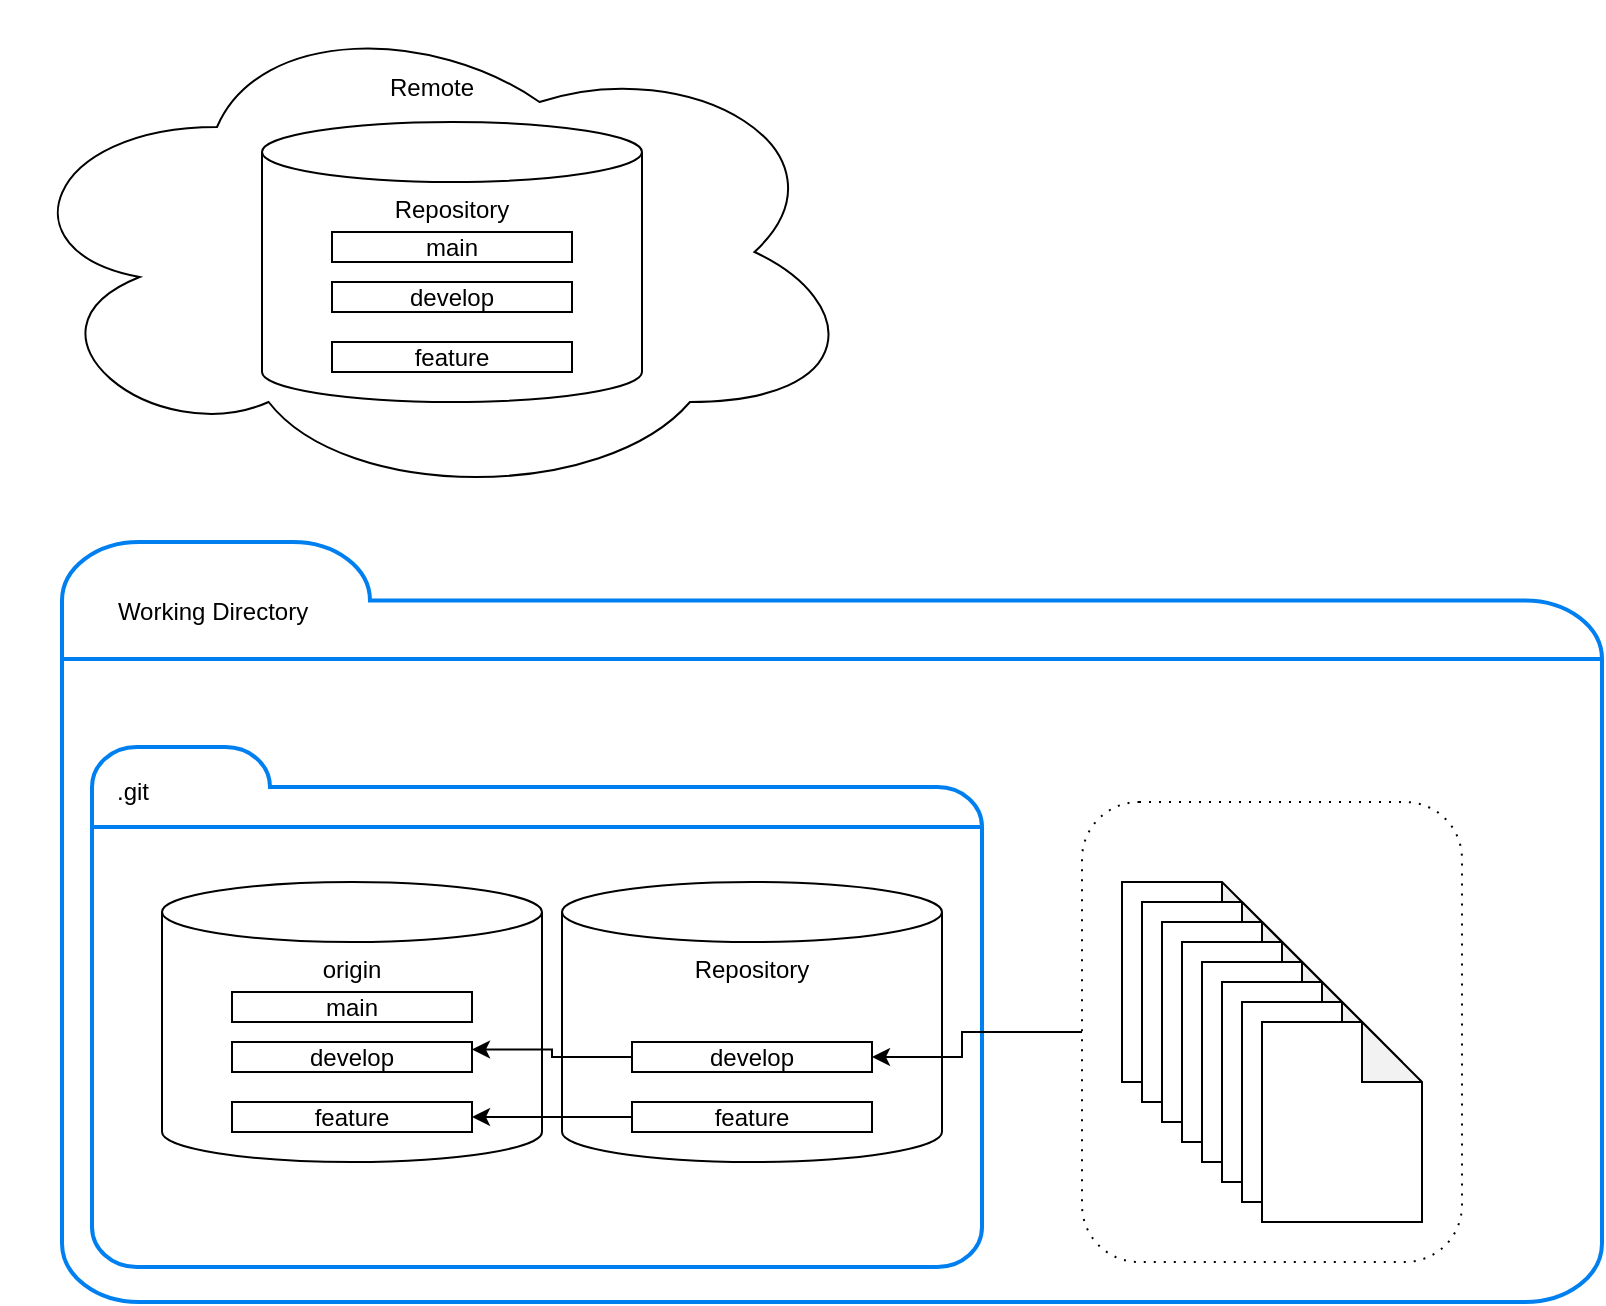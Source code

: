 <mxfile version="20.7.4" type="github"><diagram id="-rjZklO0XZj5q2e0UOdc" name="Page-1"><mxGraphModel dx="1185" dy="642" grid="1" gridSize="10" guides="1" tooltips="1" connect="1" arrows="1" fold="1" page="1" pageScale="1" pageWidth="850" pageHeight="1100" math="0" shadow="0"><root><mxCell id="0"/><mxCell id="1" parent="0"/><mxCell id="Qs_n6rx8g_Lxyi1Xr_ms-37" value="" style="group" vertex="1" connectable="0" parent="1"><mxGeometry x="40" y="280" width="770" height="380" as="geometry"/></mxCell><mxCell id="Qs_n6rx8g_Lxyi1Xr_ms-8" value="" style="html=1;verticalLabelPosition=bottom;align=center;labelBackgroundColor=#ffffff;verticalAlign=top;strokeWidth=2;strokeColor=#0080F0;shadow=0;dashed=0;shape=mxgraph.ios7.icons.folder;" vertex="1" parent="Qs_n6rx8g_Lxyi1Xr_ms-37"><mxGeometry width="770" height="380" as="geometry"/></mxCell><mxCell id="Qs_n6rx8g_Lxyi1Xr_ms-9" value="Working Directory" style="text;html=1;align=center;verticalAlign=middle;resizable=0;points=[];autosize=1;strokeColor=none;fillColor=none;" vertex="1" parent="Qs_n6rx8g_Lxyi1Xr_ms-37"><mxGeometry x="15" y="20" width="120" height="30" as="geometry"/></mxCell><mxCell id="Qs_n6rx8g_Lxyi1Xr_ms-38" value="" style="rounded=1;whiteSpace=wrap;html=1;dashed=1;dashPattern=1 4;" vertex="1" parent="Qs_n6rx8g_Lxyi1Xr_ms-37"><mxGeometry x="510" y="130" width="190" height="230" as="geometry"/></mxCell><mxCell id="Qs_n6rx8g_Lxyi1Xr_ms-30" value="" style="group" vertex="1" connectable="0" parent="Qs_n6rx8g_Lxyi1Xr_ms-37"><mxGeometry x="530" y="170" width="150" height="170" as="geometry"/></mxCell><mxCell id="Qs_n6rx8g_Lxyi1Xr_ms-22" value="" style="shape=note;whiteSpace=wrap;html=1;backgroundOutline=1;darkOpacity=0.05;" vertex="1" parent="Qs_n6rx8g_Lxyi1Xr_ms-30"><mxGeometry width="80" height="100" as="geometry"/></mxCell><mxCell id="Qs_n6rx8g_Lxyi1Xr_ms-23" value="" style="shape=note;whiteSpace=wrap;html=1;backgroundOutline=1;darkOpacity=0.05;" vertex="1" parent="Qs_n6rx8g_Lxyi1Xr_ms-30"><mxGeometry x="10" y="10" width="80" height="100" as="geometry"/></mxCell><mxCell id="Qs_n6rx8g_Lxyi1Xr_ms-24" value="" style="shape=note;whiteSpace=wrap;html=1;backgroundOutline=1;darkOpacity=0.05;" vertex="1" parent="Qs_n6rx8g_Lxyi1Xr_ms-30"><mxGeometry x="20" y="20" width="80" height="100" as="geometry"/></mxCell><mxCell id="Qs_n6rx8g_Lxyi1Xr_ms-25" value="" style="shape=note;whiteSpace=wrap;html=1;backgroundOutline=1;darkOpacity=0.05;" vertex="1" parent="Qs_n6rx8g_Lxyi1Xr_ms-30"><mxGeometry x="30" y="30" width="80" height="100" as="geometry"/></mxCell><mxCell id="Qs_n6rx8g_Lxyi1Xr_ms-26" value="" style="shape=note;whiteSpace=wrap;html=1;backgroundOutline=1;darkOpacity=0.05;" vertex="1" parent="Qs_n6rx8g_Lxyi1Xr_ms-30"><mxGeometry x="40" y="40" width="80" height="100" as="geometry"/></mxCell><mxCell id="Qs_n6rx8g_Lxyi1Xr_ms-27" value="" style="shape=note;whiteSpace=wrap;html=1;backgroundOutline=1;darkOpacity=0.05;" vertex="1" parent="Qs_n6rx8g_Lxyi1Xr_ms-30"><mxGeometry x="50" y="50" width="80" height="100" as="geometry"/></mxCell><mxCell id="Qs_n6rx8g_Lxyi1Xr_ms-28" value="" style="shape=note;whiteSpace=wrap;html=1;backgroundOutline=1;darkOpacity=0.05;" vertex="1" parent="Qs_n6rx8g_Lxyi1Xr_ms-30"><mxGeometry x="60" y="60" width="80" height="100" as="geometry"/></mxCell><mxCell id="Qs_n6rx8g_Lxyi1Xr_ms-29" value="" style="shape=note;whiteSpace=wrap;html=1;backgroundOutline=1;darkOpacity=0.05;" vertex="1" parent="Qs_n6rx8g_Lxyi1Xr_ms-30"><mxGeometry x="70" y="70" width="80" height="100" as="geometry"/></mxCell><mxCell id="Qs_n6rx8g_Lxyi1Xr_ms-36" value="" style="group" vertex="1" connectable="0" parent="1"><mxGeometry x="55" y="382.5" width="445" height="260" as="geometry"/></mxCell><mxCell id="Qs_n6rx8g_Lxyi1Xr_ms-10" value="" style="html=1;verticalLabelPosition=bottom;align=center;labelBackgroundColor=#ffffff;verticalAlign=top;strokeWidth=2;strokeColor=#0080F0;shadow=0;dashed=0;shape=mxgraph.ios7.icons.folder;" vertex="1" parent="Qs_n6rx8g_Lxyi1Xr_ms-36"><mxGeometry width="445" height="260" as="geometry"/></mxCell><mxCell id="Qs_n6rx8g_Lxyi1Xr_ms-11" value=".git" style="text;html=1;align=center;verticalAlign=middle;resizable=0;points=[];autosize=1;strokeColor=none;fillColor=none;" vertex="1" parent="Qs_n6rx8g_Lxyi1Xr_ms-36"><mxGeometry y="7.5" width="40" height="30" as="geometry"/></mxCell><mxCell id="Qs_n6rx8g_Lxyi1Xr_ms-1" value="&lt;br&gt;&lt;br&gt;Remote" style="ellipse;shape=cloud;whiteSpace=wrap;html=1;verticalAlign=top;" vertex="1" parent="1"><mxGeometry x="10" y="10" width="430" height="250" as="geometry"/></mxCell><mxCell id="Qs_n6rx8g_Lxyi1Xr_ms-33" value="" style="group" vertex="1" connectable="0" parent="1"><mxGeometry x="140" y="70" width="190" height="140" as="geometry"/></mxCell><mxCell id="Qs_n6rx8g_Lxyi1Xr_ms-2" value="Repository" style="shape=cylinder3;whiteSpace=wrap;html=1;boundedLbl=1;backgroundOutline=1;size=15;verticalAlign=top;" vertex="1" parent="Qs_n6rx8g_Lxyi1Xr_ms-33"><mxGeometry width="190" height="140" as="geometry"/></mxCell><mxCell id="Qs_n6rx8g_Lxyi1Xr_ms-5" value="main" style="rounded=0;whiteSpace=wrap;html=1;" vertex="1" parent="Qs_n6rx8g_Lxyi1Xr_ms-33"><mxGeometry x="35" y="55" width="120" height="15" as="geometry"/></mxCell><mxCell id="Qs_n6rx8g_Lxyi1Xr_ms-6" value="develop" style="rounded=0;whiteSpace=wrap;html=1;" vertex="1" parent="Qs_n6rx8g_Lxyi1Xr_ms-33"><mxGeometry x="35" y="80" width="120" height="15" as="geometry"/></mxCell><mxCell id="Qs_n6rx8g_Lxyi1Xr_ms-7" value="feature" style="rounded=0;whiteSpace=wrap;html=1;" vertex="1" parent="Qs_n6rx8g_Lxyi1Xr_ms-33"><mxGeometry x="35" y="110" width="120" height="15" as="geometry"/></mxCell><mxCell id="Qs_n6rx8g_Lxyi1Xr_ms-34" value="" style="group" vertex="1" connectable="0" parent="1"><mxGeometry x="90" y="450" width="190" height="140" as="geometry"/></mxCell><mxCell id="Qs_n6rx8g_Lxyi1Xr_ms-12" value="origin" style="shape=cylinder3;whiteSpace=wrap;html=1;boundedLbl=1;backgroundOutline=1;size=15;verticalAlign=top;" vertex="1" parent="Qs_n6rx8g_Lxyi1Xr_ms-34"><mxGeometry width="190" height="140" as="geometry"/></mxCell><mxCell id="Qs_n6rx8g_Lxyi1Xr_ms-13" value="main" style="rounded=0;whiteSpace=wrap;html=1;" vertex="1" parent="Qs_n6rx8g_Lxyi1Xr_ms-34"><mxGeometry x="35" y="55" width="120" height="15" as="geometry"/></mxCell><mxCell id="Qs_n6rx8g_Lxyi1Xr_ms-14" value="develop" style="rounded=0;whiteSpace=wrap;html=1;" vertex="1" parent="Qs_n6rx8g_Lxyi1Xr_ms-34"><mxGeometry x="35" y="80" width="120" height="15" as="geometry"/></mxCell><mxCell id="Qs_n6rx8g_Lxyi1Xr_ms-15" value="feature" style="rounded=0;whiteSpace=wrap;html=1;" vertex="1" parent="Qs_n6rx8g_Lxyi1Xr_ms-34"><mxGeometry x="35" y="110" width="120" height="15" as="geometry"/></mxCell><mxCell id="Qs_n6rx8g_Lxyi1Xr_ms-35" value="" style="group" vertex="1" connectable="0" parent="1"><mxGeometry x="290" y="450" width="190" height="140" as="geometry"/></mxCell><mxCell id="Qs_n6rx8g_Lxyi1Xr_ms-17" value="Repository" style="shape=cylinder3;whiteSpace=wrap;html=1;boundedLbl=1;backgroundOutline=1;size=15;verticalAlign=top;" vertex="1" parent="Qs_n6rx8g_Lxyi1Xr_ms-35"><mxGeometry width="190" height="140" as="geometry"/></mxCell><mxCell id="Qs_n6rx8g_Lxyi1Xr_ms-18" value="develop" style="rounded=0;whiteSpace=wrap;html=1;" vertex="1" parent="Qs_n6rx8g_Lxyi1Xr_ms-35"><mxGeometry x="35" y="80" width="120" height="15" as="geometry"/></mxCell><mxCell id="Qs_n6rx8g_Lxyi1Xr_ms-19" value="feature" style="rounded=0;whiteSpace=wrap;html=1;" vertex="1" parent="Qs_n6rx8g_Lxyi1Xr_ms-35"><mxGeometry x="35" y="110" width="120" height="15" as="geometry"/></mxCell><mxCell id="Qs_n6rx8g_Lxyi1Xr_ms-20" value="" style="edgeStyle=orthogonalEdgeStyle;rounded=0;orthogonalLoop=1;jettySize=auto;html=1;entryX=1;entryY=0.25;entryDx=0;entryDy=0;" edge="1" parent="1" source="Qs_n6rx8g_Lxyi1Xr_ms-18" target="Qs_n6rx8g_Lxyi1Xr_ms-14"><mxGeometry relative="1" as="geometry"/></mxCell><mxCell id="Qs_n6rx8g_Lxyi1Xr_ms-21" value="" style="edgeStyle=orthogonalEdgeStyle;rounded=0;orthogonalLoop=1;jettySize=auto;html=1;" edge="1" parent="1" source="Qs_n6rx8g_Lxyi1Xr_ms-19" target="Qs_n6rx8g_Lxyi1Xr_ms-15"><mxGeometry relative="1" as="geometry"/></mxCell><mxCell id="Qs_n6rx8g_Lxyi1Xr_ms-39" value="" style="edgeStyle=orthogonalEdgeStyle;rounded=0;orthogonalLoop=1;jettySize=auto;html=1;entryX=1;entryY=0.5;entryDx=0;entryDy=0;" edge="1" parent="1" source="Qs_n6rx8g_Lxyi1Xr_ms-38" target="Qs_n6rx8g_Lxyi1Xr_ms-18"><mxGeometry relative="1" as="geometry"><Array as="points"><mxPoint x="490" y="525"/><mxPoint x="490" y="537"/></Array></mxGeometry></mxCell></root></mxGraphModel></diagram></mxfile>